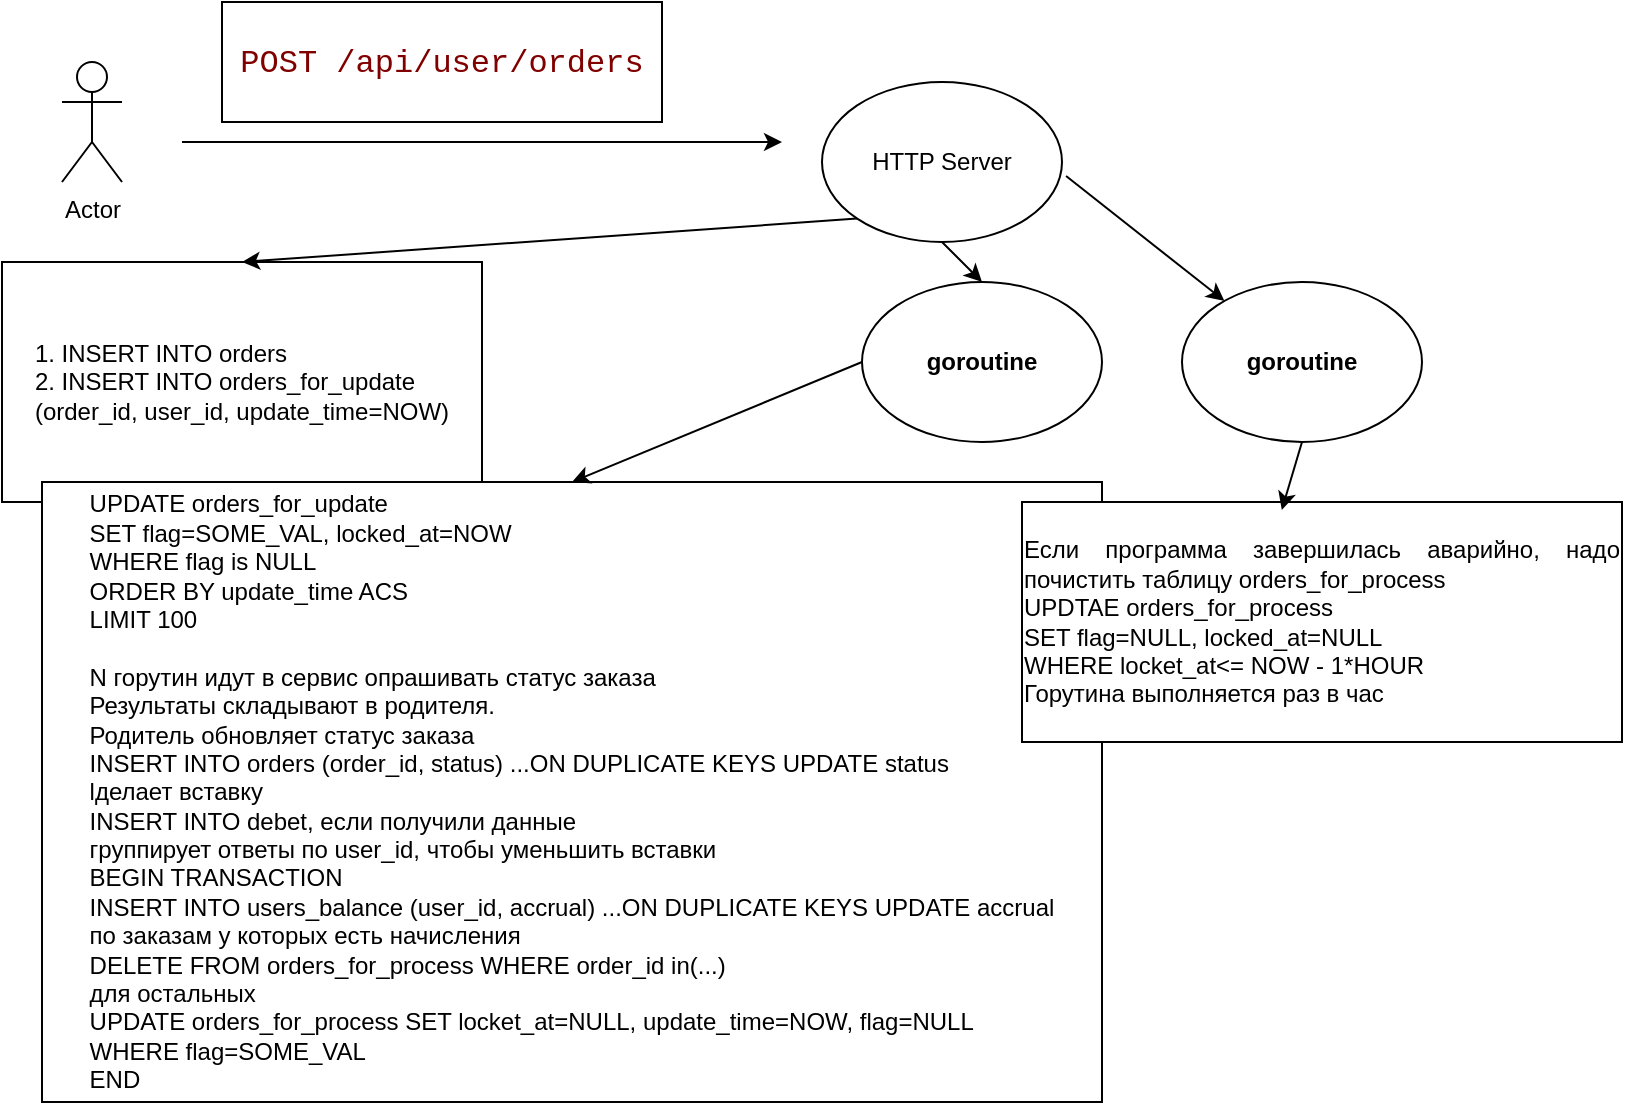 <mxfile version="28.0.7">
  <diagram name="Page-1" id="2AYsuJ4XQkpuzNHFwwOr">
    <mxGraphModel dx="1018" dy="611" grid="1" gridSize="10" guides="1" tooltips="1" connect="1" arrows="1" fold="1" page="1" pageScale="1" pageWidth="850" pageHeight="1100" math="0" shadow="0">
      <root>
        <mxCell id="0" />
        <mxCell id="1" parent="0" />
        <mxCell id="ZHIzqsZ1l1Q3CPzqQwwQ-1" value="Actor" style="shape=umlActor;verticalLabelPosition=bottom;verticalAlign=top;html=1;outlineConnect=0;" vertex="1" parent="1">
          <mxGeometry x="60" y="80" width="30" height="60" as="geometry" />
        </mxCell>
        <mxCell id="ZHIzqsZ1l1Q3CPzqQwwQ-2" value="" style="endArrow=classic;html=1;rounded=0;" edge="1" parent="1">
          <mxGeometry width="50" height="50" relative="1" as="geometry">
            <mxPoint x="120" y="120" as="sourcePoint" />
            <mxPoint x="420" y="120" as="targetPoint" />
          </mxGeometry>
        </mxCell>
        <mxCell id="ZHIzqsZ1l1Q3CPzqQwwQ-3" value="&lt;div style=&quot;font-size: 16px; text-align: start; color: rgb(0, 0, 0); background-color: rgb(255, 255, 255); font-family: Menlo, Monaco, &amp;quot;Courier New&amp;quot;, monospace; line-height: 24px; white-space: pre;&quot;&gt;&lt;span style=&quot;color: rgb(128, 0, 0);&quot;&gt;POST /api/user/orders&lt;/span&gt;&lt;/div&gt;" style="rounded=0;whiteSpace=wrap;html=1;" vertex="1" parent="1">
          <mxGeometry x="140" y="50" width="220" height="60" as="geometry" />
        </mxCell>
        <mxCell id="ZHIzqsZ1l1Q3CPzqQwwQ-5" value="HTTP Server" style="ellipse;whiteSpace=wrap;html=1;" vertex="1" parent="1">
          <mxGeometry x="440" y="90" width="120" height="80" as="geometry" />
        </mxCell>
        <mxCell id="ZHIzqsZ1l1Q3CPzqQwwQ-6" value="&lt;div style=&quot;text-align: justify;&quot;&gt;1. INSERT INTO orders&lt;/div&gt;&lt;div style=&quot;text-align: justify;&quot;&gt;2. INSERT INTO orders_for_update&lt;/div&gt;&lt;div style=&quot;text-align: justify;&quot;&gt;(order_id, user_id, update_time=NOW)&lt;/div&gt;" style="whiteSpace=wrap;html=1;align=center;" vertex="1" parent="1">
          <mxGeometry x="30" y="180" width="240" height="120" as="geometry" />
        </mxCell>
        <mxCell id="ZHIzqsZ1l1Q3CPzqQwwQ-7" value="" style="endArrow=classic;html=1;rounded=0;entryX=0.5;entryY=0;entryDx=0;entryDy=0;exitX=0;exitY=1;exitDx=0;exitDy=0;" edge="1" parent="1" source="ZHIzqsZ1l1Q3CPzqQwwQ-5" target="ZHIzqsZ1l1Q3CPzqQwwQ-6">
          <mxGeometry width="50" height="50" relative="1" as="geometry">
            <mxPoint x="280" y="200" as="sourcePoint" />
            <mxPoint x="330" y="150" as="targetPoint" />
          </mxGeometry>
        </mxCell>
        <mxCell id="ZHIzqsZ1l1Q3CPzqQwwQ-9" value="&lt;b style=&quot;caret-color: rgb(0, 0, 0); text-align: start; color: light-dark(rgb(0, 0, 0), rgb(255, 255, 255));&quot;&gt;goroutine&lt;/b&gt;" style="ellipse;whiteSpace=wrap;html=1;" vertex="1" parent="1">
          <mxGeometry x="460" y="190" width="120" height="80" as="geometry" />
        </mxCell>
        <mxCell id="ZHIzqsZ1l1Q3CPzqQwwQ-10" value="" style="endArrow=classic;html=1;rounded=0;entryX=0.5;entryY=0;entryDx=0;entryDy=0;exitX=0.5;exitY=1;exitDx=0;exitDy=0;" edge="1" parent="1" source="ZHIzqsZ1l1Q3CPzqQwwQ-5" target="ZHIzqsZ1l1Q3CPzqQwwQ-9">
          <mxGeometry width="50" height="50" relative="1" as="geometry">
            <mxPoint x="400" y="290" as="sourcePoint" />
            <mxPoint x="450" y="240" as="targetPoint" />
          </mxGeometry>
        </mxCell>
        <mxCell id="ZHIzqsZ1l1Q3CPzqQwwQ-11" value="&lt;div style=&quot;text-align: justify;&quot;&gt;UPDATE orders_for_update&lt;/div&gt;&lt;div style=&quot;text-align: justify;&quot;&gt;SET flag=SOME_VAL, locked_at=NOW&lt;/div&gt;&lt;div style=&quot;text-align: justify;&quot;&gt;WHERE flag is NULL&lt;/div&gt;&lt;div style=&quot;text-align: justify;&quot;&gt;ORDER BY update_time ACS&lt;/div&gt;&lt;div style=&quot;text-align: justify;&quot;&gt;LIMIT 100&lt;/div&gt;&lt;div style=&quot;text-align: justify;&quot;&gt;&lt;br&gt;&lt;/div&gt;&lt;div style=&quot;text-align: justify;&quot;&gt;N горутин идут в сервис опрашивать статус заказа&lt;/div&gt;&lt;div style=&quot;text-align: justify;&quot;&gt;Результаты складывают в родителя.&lt;/div&gt;&lt;div style=&quot;text-align: justify;&quot;&gt;Родитель обновляет статус заказа&lt;/div&gt;&lt;div style=&quot;text-align: justify;&quot;&gt;INSERT INTO orders (order_id, status) ...ON DUPLICATE KEYS UPDATE status&lt;/div&gt;&lt;div style=&quot;text-align: justify;&quot;&gt;lделает вставку&lt;/div&gt;&lt;div style=&quot;text-align: justify;&quot;&gt;INSERT INTO debet, если получили данные&lt;/div&gt;&lt;div style=&quot;text-align: justify;&quot;&gt;группирует ответы по user_id, чтобы уменьшить вставки&lt;br&gt;&lt;/div&gt;&lt;div style=&quot;text-align: justify;&quot;&gt;BEGIN TRANSACTION&lt;/div&gt;&lt;div style=&quot;text-align: justify;&quot;&gt;INSERT INTO users_balance (user_id, accrual) ...ON DUPLICATE KEYS UPDATE accrual&lt;/div&gt;&lt;div style=&quot;text-align: justify;&quot;&gt;по заказам у которых есть начисления&lt;/div&gt;&lt;div style=&quot;text-align: justify;&quot;&gt;DELETE FROM orders_for_process WHERE order_id in(...)&lt;/div&gt;&lt;div style=&quot;text-align: justify;&quot;&gt;для остальных&lt;/div&gt;&lt;div style=&quot;text-align: justify;&quot;&gt;UPDATE orders_for_process SET locket_at=NULL, update_time=NOW, flag=NULL&lt;/div&gt;&lt;div style=&quot;text-align: justify;&quot;&gt;WHERE flag=SOME_VAL&lt;/div&gt;&lt;div style=&quot;text-align: justify;&quot;&gt;END&lt;/div&gt;" style="rounded=0;whiteSpace=wrap;html=1;align=center;" vertex="1" parent="1">
          <mxGeometry x="50" y="290" width="530" height="310" as="geometry" />
        </mxCell>
        <mxCell id="ZHIzqsZ1l1Q3CPzqQwwQ-13" value="" style="endArrow=classic;html=1;rounded=0;entryX=0.5;entryY=0;entryDx=0;entryDy=0;exitX=0;exitY=0.5;exitDx=0;exitDy=0;" edge="1" parent="1" source="ZHIzqsZ1l1Q3CPzqQwwQ-9" target="ZHIzqsZ1l1Q3CPzqQwwQ-11">
          <mxGeometry width="50" height="50" relative="1" as="geometry">
            <mxPoint x="470" y="390" as="sourcePoint" />
            <mxPoint x="520" y="340" as="targetPoint" />
          </mxGeometry>
        </mxCell>
        <mxCell id="ZHIzqsZ1l1Q3CPzqQwwQ-14" value="&lt;b style=&quot;caret-color: rgb(0, 0, 0); text-align: start; color: light-dark(rgb(0, 0, 0), rgb(255, 255, 255));&quot;&gt;goroutine&lt;/b&gt;" style="ellipse;whiteSpace=wrap;html=1;" vertex="1" parent="1">
          <mxGeometry x="620" y="190" width="120" height="80" as="geometry" />
        </mxCell>
        <mxCell id="ZHIzqsZ1l1Q3CPzqQwwQ-15" value="" style="endArrow=classic;html=1;rounded=0;exitX=1.017;exitY=0.588;exitDx=0;exitDy=0;exitPerimeter=0;" edge="1" parent="1" source="ZHIzqsZ1l1Q3CPzqQwwQ-5" target="ZHIzqsZ1l1Q3CPzqQwwQ-14">
          <mxGeometry width="50" height="50" relative="1" as="geometry">
            <mxPoint x="470" y="390" as="sourcePoint" />
            <mxPoint x="520" y="340" as="targetPoint" />
          </mxGeometry>
        </mxCell>
        <mxCell id="ZHIzqsZ1l1Q3CPzqQwwQ-16" value="&lt;div style=&quot;text-align: justify;&quot;&gt;Если программа завершилась аварийно, надо почистить таблицу orders_for_process&lt;/div&gt;&lt;div style=&quot;text-align: justify;&quot;&gt;UPDTAE orders_for_process&amp;nbsp;&lt;/div&gt;&lt;div style=&quot;text-align: justify;&quot;&gt;SET flag=NULL, locked_at=NULL&lt;/div&gt;&lt;div style=&quot;text-align: justify;&quot;&gt;WHERE locket_at&amp;lt;= NOW - 1*HOUR&lt;/div&gt;&lt;div style=&quot;text-align: justify;&quot;&gt;Горутина выполняется раз в час&lt;/div&gt;" style="rounded=0;whiteSpace=wrap;html=1;align=center;" vertex="1" parent="1">
          <mxGeometry x="540" y="300" width="300" height="120" as="geometry" />
        </mxCell>
        <mxCell id="ZHIzqsZ1l1Q3CPzqQwwQ-17" value="" style="endArrow=classic;html=1;rounded=0;exitX=0.5;exitY=1;exitDx=0;exitDy=0;entryX=0.433;entryY=0.033;entryDx=0;entryDy=0;entryPerimeter=0;" edge="1" parent="1" source="ZHIzqsZ1l1Q3CPzqQwwQ-14" target="ZHIzqsZ1l1Q3CPzqQwwQ-16">
          <mxGeometry width="50" height="50" relative="1" as="geometry">
            <mxPoint x="630" y="360" as="sourcePoint" />
            <mxPoint x="680" y="430" as="targetPoint" />
          </mxGeometry>
        </mxCell>
      </root>
    </mxGraphModel>
  </diagram>
</mxfile>
